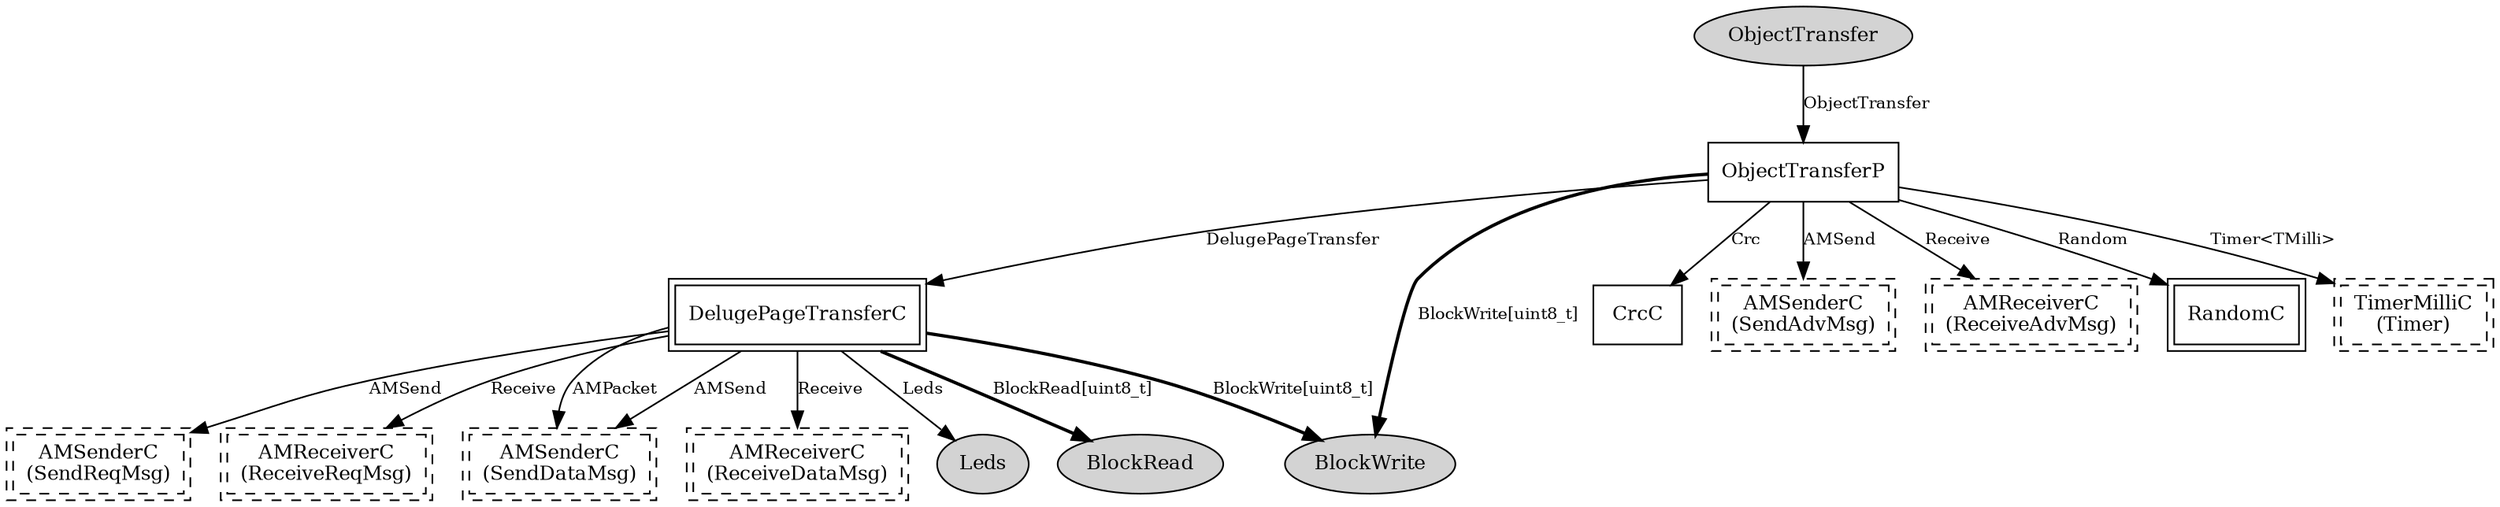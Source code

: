 digraph "tos.lib.net.Deluge.ObjectTransferC" {
  n0x2ace8381e2b8 [shape=ellipse, style=filled, label="ObjectTransfer", fontsize=12];
  "ObjectTransferP" [fontsize=12, shape=box, URL="../chtml/tos.lib.net.Deluge.ObjectTransferP.html"];
  "DelugePageTransferC" [fontsize=12, shape=box,peripheries=2, URL="../chtml/tos.lib.net.Deluge.DelugePageTransferC.html"];
  n0x2ace83824020 [shape=ellipse, style=filled, label="BlockRead", fontsize=12];
  "DelugePageTransferC" [fontsize=12, shape=box,peripheries=2, URL="../chtml/tos.lib.net.Deluge.DelugePageTransferC.html"];
  n0x2ace83823208 [shape=ellipse, style=filled, label="BlockWrite", fontsize=12];
  "ObjectTransferP" [fontsize=12, shape=box, URL="../chtml/tos.lib.net.Deluge.ObjectTransferP.html"];
  "DelugePageTransferC" [fontsize=12, shape=box,peripheries=2, URL="../chtml/tos.lib.net.Deluge.DelugePageTransferC.html"];
  "ObjectTransferP" [fontsize=12, shape=box, URL="../chtml/tos.lib.net.Deluge.ObjectTransferP.html"];
  "CrcC" [fontsize=12, shape=box, URL="../chtml/tos.system.CrcC.html"];
  "ObjectTransferP" [fontsize=12, shape=box, URL="../chtml/tos.lib.net.Deluge.ObjectTransferP.html"];
  "ObjectTransferC.SendAdvMsg" [fontsize=12, shape=box,peripheries=2, style=dashed, label="AMSenderC\n(SendAdvMsg)", URL="../chtml/tos.system.AMSenderC.html"];
  "ObjectTransferP" [fontsize=12, shape=box, URL="../chtml/tos.lib.net.Deluge.ObjectTransferP.html"];
  "ObjectTransferC.ReceiveAdvMsg" [fontsize=12, shape=box,peripheries=2, style=dashed, label="AMReceiverC\n(ReceiveAdvMsg)", URL="../chtml/tos.system.AMReceiverC.html"];
  "DelugePageTransferC" [fontsize=12, shape=box,peripheries=2, URL="../chtml/tos.lib.net.Deluge.DelugePageTransferC.html"];
  "ObjectTransferC.SendReqMsg" [fontsize=12, shape=box,peripheries=2, style=dashed, label="AMSenderC\n(SendReqMsg)", URL="../chtml/tos.system.AMSenderC.html"];
  "DelugePageTransferC" [fontsize=12, shape=box,peripheries=2, URL="../chtml/tos.lib.net.Deluge.DelugePageTransferC.html"];
  "ObjectTransferC.ReceiveReqMsg" [fontsize=12, shape=box,peripheries=2, style=dashed, label="AMReceiverC\n(ReceiveReqMsg)", URL="../chtml/tos.system.AMReceiverC.html"];
  "DelugePageTransferC" [fontsize=12, shape=box,peripheries=2, URL="../chtml/tos.lib.net.Deluge.DelugePageTransferC.html"];
  "ObjectTransferC.SendDataMsg" [fontsize=12, shape=box,peripheries=2, style=dashed, label="AMSenderC\n(SendDataMsg)", URL="../chtml/tos.system.AMSenderC.html"];
  "DelugePageTransferC" [fontsize=12, shape=box,peripheries=2, URL="../chtml/tos.lib.net.Deluge.DelugePageTransferC.html"];
  "ObjectTransferC.ReceiveDataMsg" [fontsize=12, shape=box,peripheries=2, style=dashed, label="AMReceiverC\n(ReceiveDataMsg)", URL="../chtml/tos.system.AMReceiverC.html"];
  "DelugePageTransferC" [fontsize=12, shape=box,peripheries=2, URL="../chtml/tos.lib.net.Deluge.DelugePageTransferC.html"];
  "ObjectTransferC.SendDataMsg" [fontsize=12, shape=box,peripheries=2, style=dashed, label="AMSenderC\n(SendDataMsg)", URL="../chtml/tos.system.AMSenderC.html"];
  "DelugePageTransferC" [fontsize=12, shape=box,peripheries=2, URL="../chtml/tos.lib.net.Deluge.DelugePageTransferC.html"];
  n0x2ace8380c020 [shape=ellipse, style=filled, label="Leds", fontsize=12];
  "ObjectTransferP" [fontsize=12, shape=box, URL="../chtml/tos.lib.net.Deluge.ObjectTransferP.html"];
  "ObjectTransferP" [fontsize=12, shape=box, URL="../chtml/tos.lib.net.Deluge.ObjectTransferP.html"];
  "RandomC" [fontsize=12, shape=box,peripheries=2, URL="../chtml/tos.system.RandomC.html"];
  "ObjectTransferP" [fontsize=12, shape=box, URL="../chtml/tos.lib.net.Deluge.ObjectTransferP.html"];
  "ObjectTransferC.Timer" [fontsize=12, shape=box,peripheries=2, style=dashed, label="TimerMilliC\n(Timer)", URL="../chtml/tos.system.TimerMilliC.html"];
  "n0x2ace8381e2b8" -> "ObjectTransferP" [label="ObjectTransfer", URL="../ihtml/tos.lib.net.Deluge.ObjectTransfer.html", fontsize=10];
  "DelugePageTransferC" -> "n0x2ace83824020" [label="BlockRead[uint8_t]", style=bold, URL="../ihtml/tos.interfaces.BlockRead.html", fontsize=10];
  "DelugePageTransferC" -> "n0x2ace83823208" [label="BlockWrite[uint8_t]", style=bold, URL="../ihtml/tos.interfaces.BlockWrite.html", fontsize=10];
  "ObjectTransferP" -> "DelugePageTransferC" [label="DelugePageTransfer", URL="../ihtml/tos.lib.net.Deluge.DelugePageTransfer.html", fontsize=10];
  "ObjectTransferP" -> "CrcC" [label="Crc", URL="../ihtml/tos.interfaces.Crc.html", fontsize=10];
  "ObjectTransferP" -> "ObjectTransferC.SendAdvMsg" [label="AMSend", URL="../ihtml/tos.interfaces.AMSend.html", fontsize=10];
  "ObjectTransferP" -> "ObjectTransferC.ReceiveAdvMsg" [label="Receive", URL="../ihtml/tos.interfaces.Receive.html", fontsize=10];
  "DelugePageTransferC" -> "ObjectTransferC.SendReqMsg" [label="AMSend", URL="../ihtml/tos.interfaces.AMSend.html", fontsize=10];
  "DelugePageTransferC" -> "ObjectTransferC.ReceiveReqMsg" [label="Receive", URL="../ihtml/tos.interfaces.Receive.html", fontsize=10];
  "DelugePageTransferC" -> "ObjectTransferC.SendDataMsg" [label="AMSend", URL="../ihtml/tos.interfaces.AMSend.html", fontsize=10];
  "DelugePageTransferC" -> "ObjectTransferC.ReceiveDataMsg" [label="Receive", URL="../ihtml/tos.interfaces.Receive.html", fontsize=10];
  "DelugePageTransferC" -> "ObjectTransferC.SendDataMsg" [label="AMPacket", URL="../ihtml/tos.interfaces.AMPacket.html", fontsize=10];
  "DelugePageTransferC" -> "n0x2ace8380c020" [label="Leds", URL="../ihtml/tos.interfaces.Leds.html", fontsize=10];
  "ObjectTransferP" -> "n0x2ace83823208" [label="BlockWrite[uint8_t]", style=bold, URL="../ihtml/tos.interfaces.BlockWrite.html", fontsize=10];
  "ObjectTransferP" -> "RandomC" [label="Random", URL="../ihtml/tos.interfaces.Random.html", fontsize=10];
  "ObjectTransferP" -> "ObjectTransferC.Timer" [label="Timer<TMilli>", URL="../ihtml/tos.lib.timer.Timer.html", fontsize=10];
}
